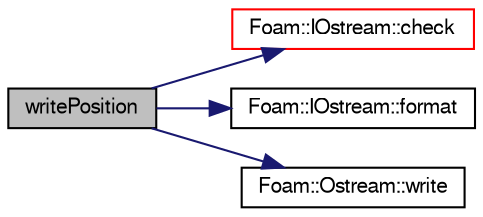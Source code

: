 digraph "writePosition"
{
  bgcolor="transparent";
  edge [fontname="FreeSans",fontsize="10",labelfontname="FreeSans",labelfontsize="10"];
  node [fontname="FreeSans",fontsize="10",shape=record];
  rankdir="LR";
  Node1 [label="writePosition",height=0.2,width=0.4,color="black", fillcolor="grey75", style="filled" fontcolor="black"];
  Node1 -> Node2 [color="midnightblue",fontsize="10",style="solid",fontname="FreeSans"];
  Node2 [label="Foam::IOstream::check",height=0.2,width=0.4,color="red",URL="$a01149.html#af85c845c01b78192c2f5302a271d153d",tooltip="Check IOstream status for given operation. "];
  Node1 -> Node3 [color="midnightblue",fontsize="10",style="solid",fontname="FreeSans"];
  Node3 [label="Foam::IOstream::format",height=0.2,width=0.4,color="black",URL="$a01149.html#a1e2dd3d90088c6d1ed0a27bd75d814fb",tooltip="Return current stream format. "];
  Node1 -> Node4 [color="midnightblue",fontsize="10",style="solid",fontname="FreeSans"];
  Node4 [label="Foam::Ostream::write",height=0.2,width=0.4,color="black",URL="$a01687.html#a81a19ad9e4098b4701cc8bab9a59d78b",tooltip="Write next token to stream. "];
}
